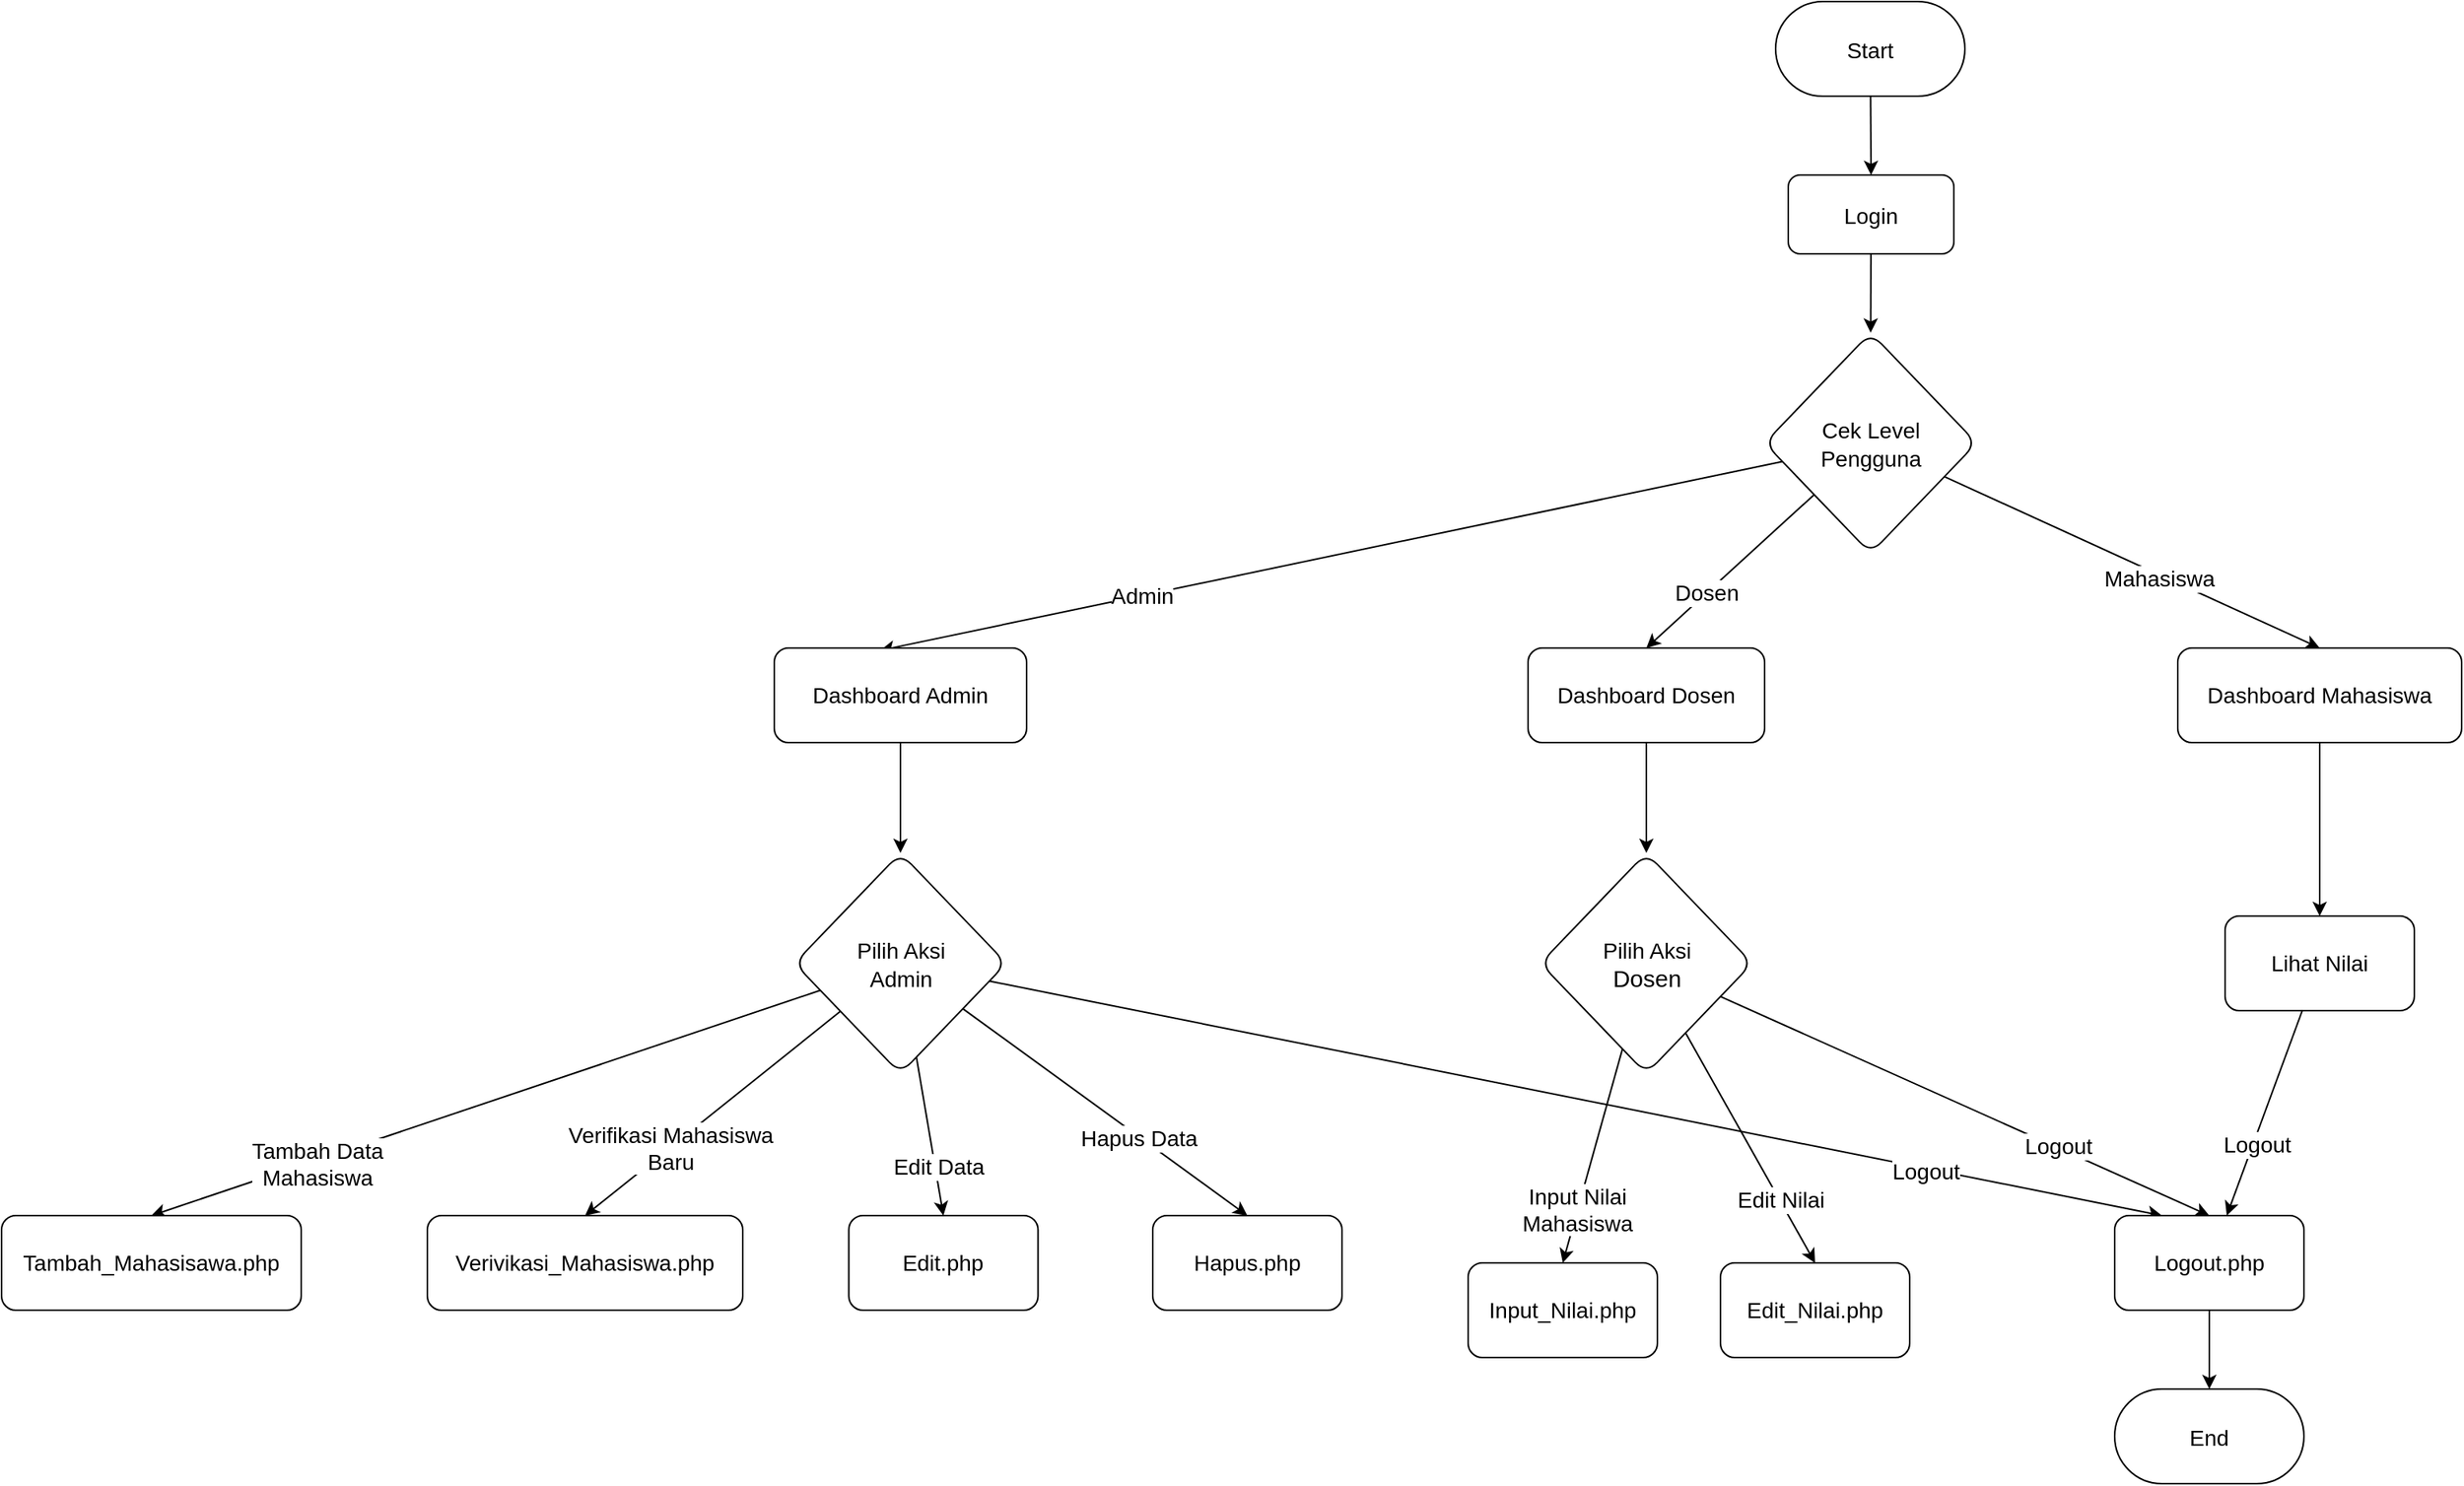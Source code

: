 <mxfile>
    <diagram id="_V0wR2OaWMISm1GqL2ng" name="Page-1">
        <mxGraphModel dx="2921" dy="1449" grid="1" gridSize="10" guides="1" tooltips="1" connect="1" arrows="1" fold="1" page="1" pageScale="1" pageWidth="850" pageHeight="1100" background="none" math="0" shadow="0">
            <root>
                <mxCell id="0"/>
                <mxCell id="1" parent="0"/>
                <mxCell id="4" style="edgeStyle=none;html=1;entryX=0.5;entryY=0;entryDx=0;entryDy=0;fontSize=15;" edge="1" parent="1" source="2" target="3">
                    <mxGeometry relative="1" as="geometry"/>
                </mxCell>
                <mxCell id="2" value="&lt;font style=&quot;font-size: 14px;&quot;&gt;Start&lt;/font&gt;" style="rounded=1;whiteSpace=wrap;html=1;arcSize=50;fontSize=15;" vertex="1" parent="1">
                    <mxGeometry x="335" y="80" width="120" height="60" as="geometry"/>
                </mxCell>
                <mxCell id="6" style="edgeStyle=none;html=1;entryX=0.5;entryY=0;entryDx=0;entryDy=0;fontSize=14;" edge="1" parent="1" source="3" target="5">
                    <mxGeometry relative="1" as="geometry"/>
                </mxCell>
                <mxCell id="3" value="&lt;font style=&quot;font-size: 14px;&quot;&gt;Login&lt;/font&gt;" style="rounded=1;whiteSpace=wrap;html=1;fontSize=15;" vertex="1" parent="1">
                    <mxGeometry x="343" y="190" width="105" height="50" as="geometry"/>
                </mxCell>
                <mxCell id="10" style="edgeStyle=none;html=1;entryX=0.42;entryY=0.025;entryDx=0;entryDy=0;entryPerimeter=0;fontSize=14;" edge="1" parent="1" source="5" target="7">
                    <mxGeometry relative="1" as="geometry"/>
                </mxCell>
                <mxCell id="19" value="Admin" style="edgeLabel;html=1;align=center;verticalAlign=middle;resizable=0;points=[];fontSize=14;rounded=1;" vertex="1" connectable="0" parent="10">
                    <mxGeometry x="0.422" relative="1" as="geometry">
                        <mxPoint as="offset"/>
                    </mxGeometry>
                </mxCell>
                <mxCell id="11" style="edgeStyle=none;html=1;entryX=0.5;entryY=0;entryDx=0;entryDy=0;fontSize=14;" edge="1" parent="1" source="5" target="8">
                    <mxGeometry relative="1" as="geometry"/>
                </mxCell>
                <mxCell id="20" value="Dosen" style="edgeLabel;html=1;align=center;verticalAlign=middle;resizable=0;points=[];fontSize=14;rounded=1;" vertex="1" connectable="0" parent="11">
                    <mxGeometry x="0.281" y="-1" relative="1" as="geometry">
                        <mxPoint as="offset"/>
                    </mxGeometry>
                </mxCell>
                <mxCell id="12" style="edgeStyle=none;html=1;entryX=0.5;entryY=0;entryDx=0;entryDy=0;fontSize=14;" edge="1" parent="1" source="5" target="9">
                    <mxGeometry relative="1" as="geometry"/>
                </mxCell>
                <mxCell id="21" value="Mahasiswa" style="edgeLabel;html=1;align=center;verticalAlign=middle;resizable=0;points=[];fontSize=14;rounded=1;" vertex="1" connectable="0" parent="12">
                    <mxGeometry x="0.149" y="-2" relative="1" as="geometry">
                        <mxPoint as="offset"/>
                    </mxGeometry>
                </mxCell>
                <mxCell id="5" value="&lt;font style=&quot;font-size: 14px;&quot;&gt;Cek Level &lt;br&gt;Pengguna&lt;/font&gt;" style="rhombus;whiteSpace=wrap;html=1;fontSize=15;rounded=1;" vertex="1" parent="1">
                    <mxGeometry x="328" y="290" width="134.5" height="140" as="geometry"/>
                </mxCell>
                <mxCell id="14" style="edgeStyle=none;html=1;entryX=0.5;entryY=0;entryDx=0;entryDy=0;fontSize=14;" edge="1" parent="1" source="7" target="13">
                    <mxGeometry relative="1" as="geometry"/>
                </mxCell>
                <mxCell id="7" value="Dashboard Admin" style="rounded=1;whiteSpace=wrap;html=1;fontSize=14;" vertex="1" parent="1">
                    <mxGeometry x="-300" y="490" width="160" height="60" as="geometry"/>
                </mxCell>
                <mxCell id="16" style="edgeStyle=none;html=1;entryX=0.5;entryY=0;entryDx=0;entryDy=0;fontSize=14;" edge="1" parent="1" source="8" target="15">
                    <mxGeometry relative="1" as="geometry"/>
                </mxCell>
                <mxCell id="8" value="Dashboard Dosen" style="rounded=1;whiteSpace=wrap;html=1;fontSize=14;" vertex="1" parent="1">
                    <mxGeometry x="178" y="490" width="150" height="60" as="geometry"/>
                </mxCell>
                <mxCell id="18" style="edgeStyle=none;html=1;entryX=0.5;entryY=0;entryDx=0;entryDy=0;fontSize=14;" edge="1" parent="1" source="9" target="17">
                    <mxGeometry relative="1" as="geometry"/>
                </mxCell>
                <mxCell id="9" value="Dashboard Mahasiswa" style="rounded=1;whiteSpace=wrap;html=1;fontSize=14;" vertex="1" parent="1">
                    <mxGeometry x="590" y="490" width="180" height="60" as="geometry"/>
                </mxCell>
                <mxCell id="26" style="edgeStyle=none;html=1;entryX=0.5;entryY=0;entryDx=0;entryDy=0;fontSize=14;" edge="1" parent="1" source="13" target="22">
                    <mxGeometry relative="1" as="geometry"/>
                </mxCell>
                <mxCell id="30" value="Tambah Data &lt;br&gt;Mahasiswa" style="edgeLabel;html=1;align=center;verticalAlign=middle;resizable=0;points=[];fontSize=14;rounded=1;" vertex="1" connectable="0" parent="26">
                    <mxGeometry x="0.508" y="2" relative="1" as="geometry">
                        <mxPoint as="offset"/>
                    </mxGeometry>
                </mxCell>
                <mxCell id="27" style="edgeStyle=none;html=1;entryX=0.5;entryY=0;entryDx=0;entryDy=0;fontSize=14;" edge="1" parent="1" source="13" target="23">
                    <mxGeometry relative="1" as="geometry"/>
                </mxCell>
                <mxCell id="31" value="Verifikasi Mahasiswa&lt;br&gt;Baru" style="edgeLabel;html=1;align=center;verticalAlign=middle;resizable=0;points=[];fontSize=14;rounded=1;" vertex="1" connectable="0" parent="27">
                    <mxGeometry x="0.336" relative="1" as="geometry">
                        <mxPoint as="offset"/>
                    </mxGeometry>
                </mxCell>
                <mxCell id="28" style="edgeStyle=none;html=1;entryX=0.5;entryY=0;entryDx=0;entryDy=0;fontSize=14;" edge="1" parent="1" source="13" target="24">
                    <mxGeometry relative="1" as="geometry"/>
                </mxCell>
                <mxCell id="32" value="Edit Data" style="edgeLabel;html=1;align=center;verticalAlign=middle;resizable=0;points=[];fontSize=14;rounded=1;" vertex="1" connectable="0" parent="28">
                    <mxGeometry x="0.378" y="2" relative="1" as="geometry">
                        <mxPoint as="offset"/>
                    </mxGeometry>
                </mxCell>
                <mxCell id="29" style="edgeStyle=none;html=1;entryX=0.5;entryY=0;entryDx=0;entryDy=0;fontSize=14;" edge="1" parent="1" source="13" target="25">
                    <mxGeometry relative="1" as="geometry"/>
                </mxCell>
                <mxCell id="33" value="Hapus Data" style="edgeLabel;html=1;align=center;verticalAlign=middle;resizable=0;points=[];fontSize=14;rounded=1;" vertex="1" connectable="0" parent="29">
                    <mxGeometry x="0.235" y="-1" relative="1" as="geometry">
                        <mxPoint as="offset"/>
                    </mxGeometry>
                </mxCell>
                <mxCell id="40" style="edgeStyle=none;html=1;entryX=0.25;entryY=0;entryDx=0;entryDy=0;fontSize=14;" edge="1" parent="1" source="13" target="38">
                    <mxGeometry relative="1" as="geometry"/>
                </mxCell>
                <mxCell id="42" value="Logout" style="edgeLabel;html=1;align=center;verticalAlign=middle;resizable=0;points=[];fontSize=14;rounded=1;" vertex="1" connectable="0" parent="40">
                    <mxGeometry x="0.595" y="-2" relative="1" as="geometry">
                        <mxPoint as="offset"/>
                    </mxGeometry>
                </mxCell>
                <mxCell id="13" value="&lt;span style=&quot;font-size: 14px;&quot;&gt;Pilih Aksi &lt;br&gt;Admin&lt;/span&gt;" style="rhombus;whiteSpace=wrap;html=1;fontSize=15;rounded=1;" vertex="1" parent="1">
                    <mxGeometry x="-287.25" y="620" width="134.5" height="140" as="geometry"/>
                </mxCell>
                <mxCell id="35" style="edgeStyle=none;html=1;entryX=0.5;entryY=0;entryDx=0;entryDy=0;fontSize=14;" edge="1" parent="1" source="15" target="34">
                    <mxGeometry relative="1" as="geometry"/>
                </mxCell>
                <mxCell id="45" value="Input Nilai&lt;br&gt;Mahasiswa" style="edgeLabel;html=1;align=center;verticalAlign=middle;resizable=0;points=[];fontSize=14;rounded=1;" vertex="1" connectable="0" parent="35">
                    <mxGeometry x="0.498" relative="1" as="geometry">
                        <mxPoint x="-1" as="offset"/>
                    </mxGeometry>
                </mxCell>
                <mxCell id="37" style="edgeStyle=none;html=1;entryX=0.5;entryY=0;entryDx=0;entryDy=0;fontSize=14;" edge="1" parent="1" source="15" target="36">
                    <mxGeometry relative="1" as="geometry"/>
                </mxCell>
                <mxCell id="46" value="Edit Nilai" style="edgeLabel;html=1;align=center;verticalAlign=middle;resizable=0;points=[];fontSize=14;rounded=1;" vertex="1" connectable="0" parent="37">
                    <mxGeometry x="0.453" relative="1" as="geometry">
                        <mxPoint as="offset"/>
                    </mxGeometry>
                </mxCell>
                <mxCell id="39" style="edgeStyle=none;html=1;entryX=0.5;entryY=0;entryDx=0;entryDy=0;fontSize=14;" edge="1" parent="1" source="15" target="38">
                    <mxGeometry relative="1" as="geometry"/>
                </mxCell>
                <mxCell id="43" value="Logout" style="edgeLabel;html=1;align=center;verticalAlign=middle;resizable=0;points=[];fontSize=14;rounded=1;" vertex="1" connectable="0" parent="39">
                    <mxGeometry x="0.377" y="1" relative="1" as="geometry">
                        <mxPoint as="offset"/>
                    </mxGeometry>
                </mxCell>
                <mxCell id="15" value="&lt;span style=&quot;font-size: 14px;&quot;&gt;Pilih Aksi&lt;br&gt;&lt;/span&gt;Dosen" style="rhombus;whiteSpace=wrap;html=1;fontSize=15;rounded=1;" vertex="1" parent="1">
                    <mxGeometry x="185.75" y="620" width="134.5" height="140" as="geometry"/>
                </mxCell>
                <mxCell id="41" style="edgeStyle=none;html=1;fontSize=14;" edge="1" parent="1" source="17" target="38">
                    <mxGeometry relative="1" as="geometry"/>
                </mxCell>
                <mxCell id="44" value="Logout" style="edgeLabel;html=1;align=center;verticalAlign=middle;resizable=0;points=[];fontSize=14;rounded=1;" vertex="1" connectable="0" parent="41">
                    <mxGeometry x="0.3" y="2" relative="1" as="geometry">
                        <mxPoint as="offset"/>
                    </mxGeometry>
                </mxCell>
                <mxCell id="17" value="Lihat Nilai" style="rounded=1;whiteSpace=wrap;html=1;fontSize=14;" vertex="1" parent="1">
                    <mxGeometry x="620" y="660" width="120" height="60" as="geometry"/>
                </mxCell>
                <mxCell id="22" value="Tambah_Mahasisawa.php" style="rounded=1;whiteSpace=wrap;html=1;fontSize=14;" vertex="1" parent="1">
                    <mxGeometry x="-790" y="850" width="190" height="60" as="geometry"/>
                </mxCell>
                <mxCell id="23" value="Verivikasi_Mahasiswa.php" style="rounded=1;whiteSpace=wrap;html=1;fontSize=14;" vertex="1" parent="1">
                    <mxGeometry x="-520" y="850" width="200" height="60" as="geometry"/>
                </mxCell>
                <mxCell id="24" value="Edit.php" style="rounded=1;whiteSpace=wrap;html=1;fontSize=14;" vertex="1" parent="1">
                    <mxGeometry x="-252.75" y="850" width="120" height="60" as="geometry"/>
                </mxCell>
                <mxCell id="25" value="Hapus.php" style="rounded=1;whiteSpace=wrap;html=1;fontSize=14;" vertex="1" parent="1">
                    <mxGeometry x="-60" y="850" width="120" height="60" as="geometry"/>
                </mxCell>
                <mxCell id="34" value="Input_Nilai.php" style="rounded=1;whiteSpace=wrap;html=1;fontSize=14;" vertex="1" parent="1">
                    <mxGeometry x="140" y="880" width="120" height="60" as="geometry"/>
                </mxCell>
                <mxCell id="36" value="Edit_Nilai.php" style="rounded=1;whiteSpace=wrap;html=1;fontSize=14;" vertex="1" parent="1">
                    <mxGeometry x="300" y="880" width="120" height="60" as="geometry"/>
                </mxCell>
                <mxCell id="48" style="edgeStyle=none;html=1;entryX=0.5;entryY=0;entryDx=0;entryDy=0;fontSize=14;" edge="1" parent="1" source="38" target="47">
                    <mxGeometry relative="1" as="geometry"/>
                </mxCell>
                <mxCell id="38" value="Logout.php" style="rounded=1;whiteSpace=wrap;html=1;fontSize=14;" vertex="1" parent="1">
                    <mxGeometry x="550" y="850" width="120" height="60" as="geometry"/>
                </mxCell>
                <mxCell id="47" value="&lt;font style=&quot;font-size: 14px;&quot;&gt;End&lt;/font&gt;" style="rounded=1;whiteSpace=wrap;html=1;arcSize=50;fontSize=15;" vertex="1" parent="1">
                    <mxGeometry x="550" y="960" width="120" height="60" as="geometry"/>
                </mxCell>
            </root>
        </mxGraphModel>
    </diagram>
</mxfile>